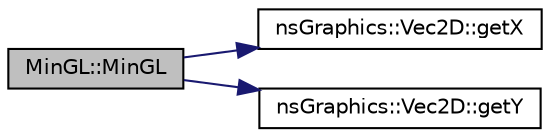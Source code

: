 digraph "MinGL::MinGL"
{
 // LATEX_PDF_SIZE
  edge [fontname="Helvetica",fontsize="10",labelfontname="Helvetica",labelfontsize="10"];
  node [fontname="Helvetica",fontsize="10",shape=record];
  rankdir="LR";
  Node1 [label="MinGL::MinGL",height=0.2,width=0.4,color="black", fillcolor="grey75", style="filled", fontcolor="black",tooltip="Constructeur pour la classe MinGL."];
  Node1 -> Node2 [color="midnightblue",fontsize="10",style="solid",fontname="Helvetica"];
  Node2 [label="nsGraphics::Vec2D::getX",height=0.2,width=0.4,color="black", fillcolor="white", style="filled",URL="$classns_graphics_1_1_vec2_d.html#abcf3d729b05b3cd93e9eff21c74b89a1",tooltip="Récupère la position X (abscisse)"];
  Node1 -> Node3 [color="midnightblue",fontsize="10",style="solid",fontname="Helvetica"];
  Node3 [label="nsGraphics::Vec2D::getY",height=0.2,width=0.4,color="black", fillcolor="white", style="filled",URL="$classns_graphics_1_1_vec2_d.html#ae70fbda9cca27b9dc0fe068a38ae5e5e",tooltip="Récupère la position Y (ordonnée)"];
}

